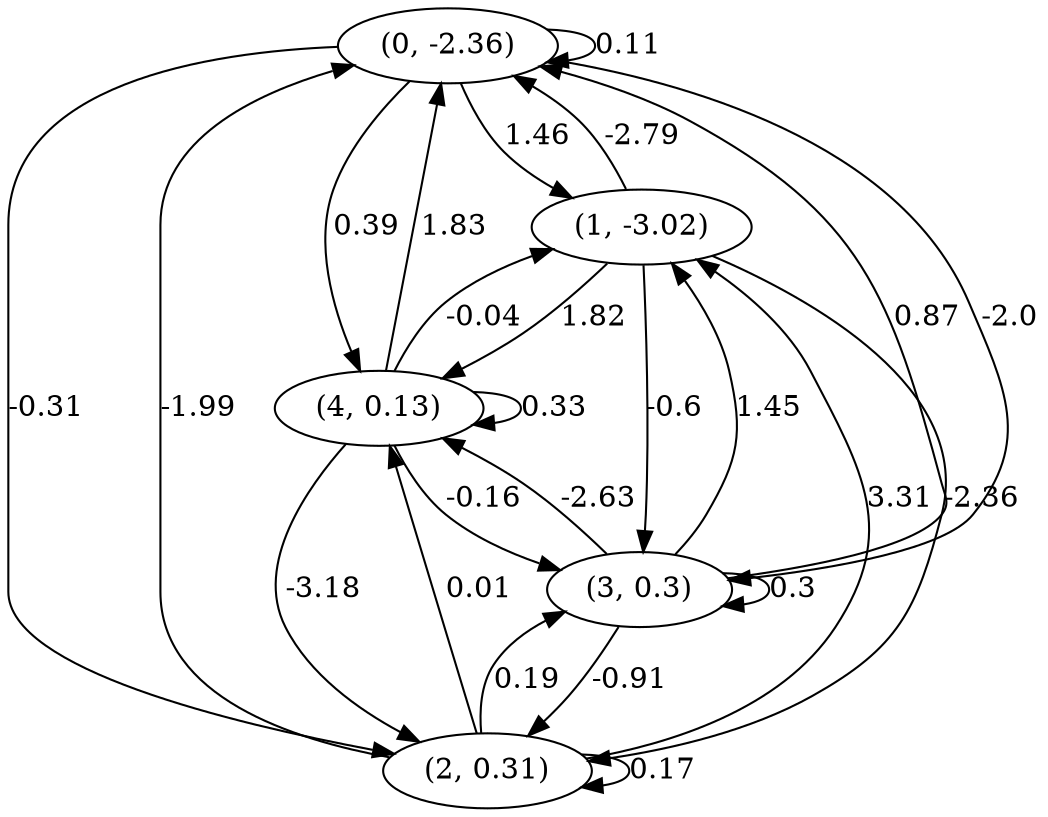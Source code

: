 digraph {
    0 [ label = "(0, -2.36)" ]
    1 [ label = "(1, -3.02)" ]
    2 [ label = "(2, 0.31)" ]
    3 [ label = "(3, 0.3)" ]
    4 [ label = "(4, 0.13)" ]
    0 -> 0 [ label = "0.11" ]
    2 -> 2 [ label = "0.17" ]
    3 -> 3 [ label = "0.3" ]
    4 -> 4 [ label = "0.33" ]
    1 -> 0 [ label = "-2.79" ]
    2 -> 0 [ label = "-1.99" ]
    3 -> 0 [ label = "0.87" ]
    4 -> 0 [ label = "1.83" ]
    0 -> 1 [ label = "1.46" ]
    2 -> 1 [ label = "3.31" ]
    3 -> 1 [ label = "1.45" ]
    4 -> 1 [ label = "-0.04" ]
    0 -> 2 [ label = "-0.31" ]
    1 -> 2 [ label = "-2.36" ]
    3 -> 2 [ label = "-0.91" ]
    4 -> 2 [ label = "-3.18" ]
    0 -> 3 [ label = "-2.0" ]
    1 -> 3 [ label = "-0.6" ]
    2 -> 3 [ label = "0.19" ]
    4 -> 3 [ label = "-0.16" ]
    0 -> 4 [ label = "0.39" ]
    1 -> 4 [ label = "1.82" ]
    2 -> 4 [ label = "0.01" ]
    3 -> 4 [ label = "-2.63" ]
}

